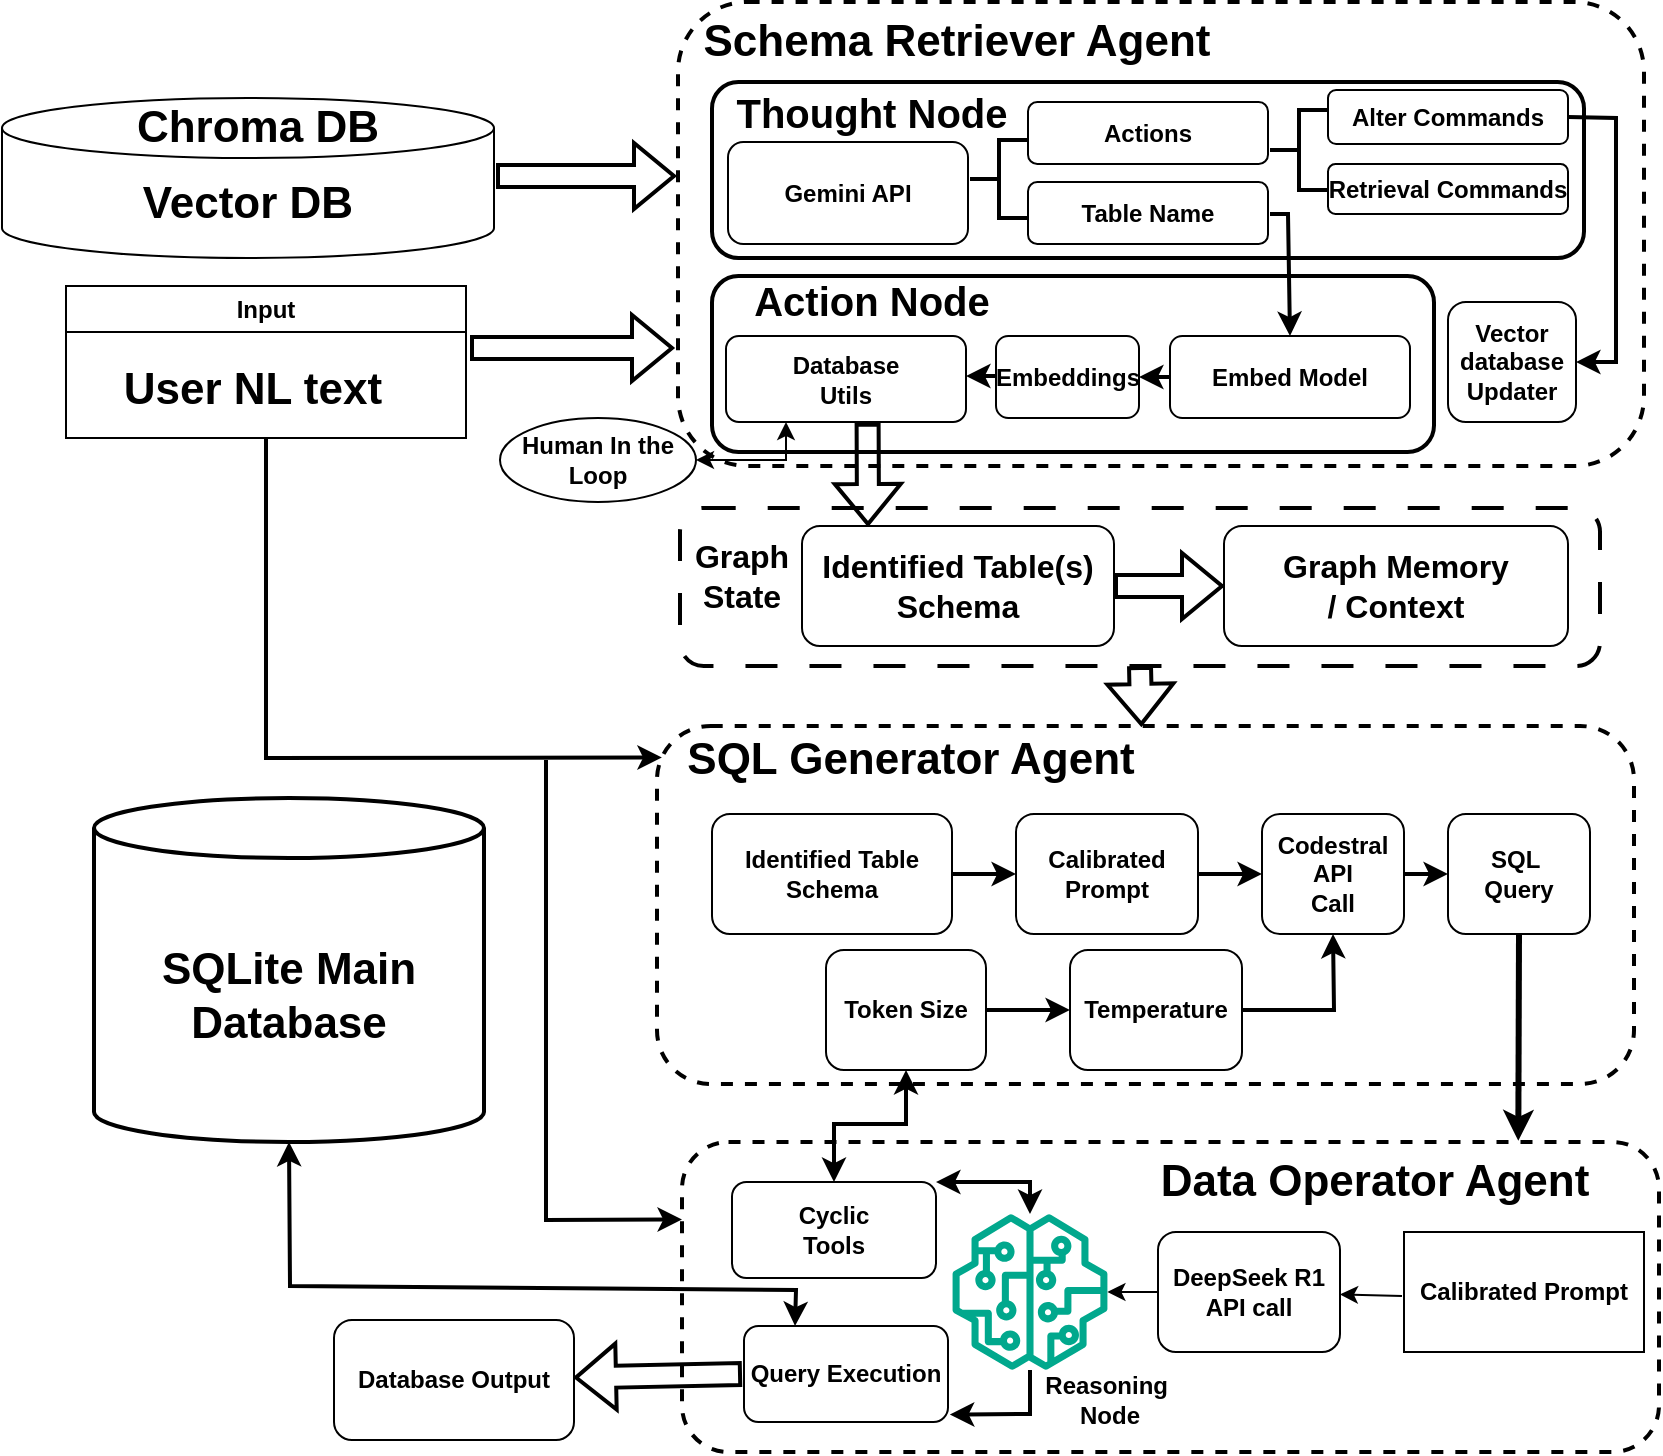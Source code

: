 <mxfile version="27.0.5" pages="2">
  <diagram name="Page-1" id="Q2gm-eQHYjcu7Rk5V5ZM">
    <mxGraphModel dx="2137" dy="1110" grid="0" gridSize="10" guides="1" tooltips="1" connect="1" arrows="1" fold="1" page="1" pageScale="1" pageWidth="827" pageHeight="1169" math="0" shadow="0">
      <root>
        <mxCell id="0" />
        <mxCell id="1" parent="0" />
        <mxCell id="6C2qXl0RN1H81c-skH6M-43" value="" style="rounded=1;whiteSpace=wrap;html=1;dashed=1;dashPattern=8 8;strokeWidth=2;" parent="1" vertex="1">
          <mxGeometry x="323" y="341" width="460" height="79" as="geometry" />
        </mxCell>
        <mxCell id="6C2qXl0RN1H81c-skH6M-1" value="&lt;b&gt;&lt;font style=&quot;font-size: 22px;&quot;&gt;Vector DB&lt;/font&gt;&lt;/b&gt;" style="shape=cylinder3;whiteSpace=wrap;html=1;boundedLbl=1;backgroundOutline=1;size=15;" parent="1" vertex="1">
          <mxGeometry x="-16" y="136" width="246" height="80" as="geometry" />
        </mxCell>
        <mxCell id="6C2qXl0RN1H81c-skH6M-2" value="&lt;b&gt;&lt;font style=&quot;font-size: 22px;&quot;&gt;Chroma DB&lt;/font&gt;&lt;/b&gt;" style="text;html=1;align=center;verticalAlign=middle;whiteSpace=wrap;rounded=0;" parent="1" vertex="1">
          <mxGeometry x="39" y="136" width="146" height="30" as="geometry" />
        </mxCell>
        <mxCell id="6C2qXl0RN1H81c-skH6M-3" value="" style="rounded=1;whiteSpace=wrap;html=1;dashed=1;strokeWidth=2;" parent="1" vertex="1">
          <mxGeometry x="322" y="88" width="483" height="232" as="geometry" />
        </mxCell>
        <mxCell id="6C2qXl0RN1H81c-skH6M-4" value="Input" style="swimlane;whiteSpace=wrap;html=1;" parent="1" vertex="1">
          <mxGeometry x="16" y="230" width="200" height="76" as="geometry" />
        </mxCell>
        <mxCell id="6C2qXl0RN1H81c-skH6M-5" value="&lt;b&gt;&lt;font style=&quot;font-size: 22px;&quot;&gt;User NL text&amp;nbsp;&lt;/font&gt;&lt;/b&gt;" style="text;html=1;align=center;verticalAlign=middle;resizable=0;points=[];autosize=1;strokeColor=none;fillColor=none;" parent="6C2qXl0RN1H81c-skH6M-4" vertex="1">
          <mxGeometry x="19" y="33" width="153" height="38" as="geometry" />
        </mxCell>
        <mxCell id="6C2qXl0RN1H81c-skH6M-6" value="&lt;b&gt;&lt;font style=&quot;font-size: 22px;&quot;&gt;Schema Retriever Agent&lt;/font&gt;&lt;/b&gt;" style="text;html=1;align=center;verticalAlign=middle;whiteSpace=wrap;rounded=0;" parent="1" vertex="1">
          <mxGeometry x="324" y="93" width="275" height="30" as="geometry" />
        </mxCell>
        <mxCell id="6C2qXl0RN1H81c-skH6M-7" value="" style="shape=flexArrow;endArrow=classic;html=1;rounded=0;strokeWidth=2;" parent="1" edge="1">
          <mxGeometry width="50" height="50" relative="1" as="geometry">
            <mxPoint x="218" y="261" as="sourcePoint" />
            <mxPoint x="320" y="261" as="targetPoint" />
          </mxGeometry>
        </mxCell>
        <mxCell id="6C2qXl0RN1H81c-skH6M-8" value="" style="shape=flexArrow;endArrow=classic;html=1;rounded=0;strokeWidth=2;" parent="1" edge="1">
          <mxGeometry width="50" height="50" relative="1" as="geometry">
            <mxPoint x="231" y="175" as="sourcePoint" />
            <mxPoint x="321" y="175" as="targetPoint" />
          </mxGeometry>
        </mxCell>
        <mxCell id="6C2qXl0RN1H81c-skH6M-9" value="" style="rounded=1;whiteSpace=wrap;html=1;strokeWidth=2;" parent="1" vertex="1">
          <mxGeometry x="339" y="128" width="436" height="88" as="geometry" />
        </mxCell>
        <mxCell id="6C2qXl0RN1H81c-skH6M-10" value="&lt;b&gt;&lt;font style=&quot;font-size: 20px;&quot;&gt;Thought Node&lt;/font&gt;&lt;/b&gt;" style="text;html=1;align=center;verticalAlign=middle;whiteSpace=wrap;rounded=0;" parent="1" vertex="1">
          <mxGeometry x="341" y="128" width="156" height="30" as="geometry" />
        </mxCell>
        <mxCell id="6C2qXl0RN1H81c-skH6M-11" value="&lt;b&gt;Gemini API&lt;/b&gt;" style="rounded=1;whiteSpace=wrap;html=1;" parent="1" vertex="1">
          <mxGeometry x="347" y="158" width="120" height="51" as="geometry" />
        </mxCell>
        <mxCell id="6C2qXl0RN1H81c-skH6M-13" value="&lt;b&gt;Actions&lt;/b&gt;" style="rounded=1;whiteSpace=wrap;html=1;" parent="1" vertex="1">
          <mxGeometry x="497" y="138" width="120" height="31" as="geometry" />
        </mxCell>
        <mxCell id="6C2qXl0RN1H81c-skH6M-14" value="&lt;b&gt;Table Name&lt;/b&gt;" style="rounded=1;whiteSpace=wrap;html=1;" parent="1" vertex="1">
          <mxGeometry x="497" y="178" width="120" height="31" as="geometry" />
        </mxCell>
        <mxCell id="6C2qXl0RN1H81c-skH6M-15" value="" style="strokeWidth=2;html=1;shape=mxgraph.flowchart.annotation_2;align=left;labelPosition=right;pointerEvents=1;" parent="1" vertex="1">
          <mxGeometry x="468" y="157" width="29" height="39" as="geometry" />
        </mxCell>
        <mxCell id="6C2qXl0RN1H81c-skH6M-17" value="&lt;b&gt;Human In the Loop&lt;/b&gt;" style="ellipse;whiteSpace=wrap;html=1;" parent="1" vertex="1">
          <mxGeometry x="233" y="296" width="98" height="42" as="geometry" />
        </mxCell>
        <mxCell id="6C2qXl0RN1H81c-skH6M-19" value="&lt;b&gt;Retrieval&amp;nbsp;&lt;span style=&quot;color: light-dark(rgb(0, 0, 0), rgb(255, 255, 255)); background-color: transparent;&quot;&gt;Commands&lt;/span&gt;&lt;/b&gt;" style="rounded=1;whiteSpace=wrap;html=1;" parent="1" vertex="1">
          <mxGeometry x="647" y="169" width="120" height="25" as="geometry" />
        </mxCell>
        <mxCell id="6C2qXl0RN1H81c-skH6M-20" value="&lt;b&gt;Alter&amp;nbsp;&lt;span style=&quot;background-color: transparent; color: light-dark(rgb(0, 0, 0), rgb(255, 255, 255));&quot;&gt;Commands&lt;/span&gt;&lt;/b&gt;" style="rounded=1;whiteSpace=wrap;html=1;" parent="1" vertex="1">
          <mxGeometry x="647" y="132" width="120" height="27" as="geometry" />
        </mxCell>
        <mxCell id="6C2qXl0RN1H81c-skH6M-21" value="" style="strokeWidth=2;html=1;shape=mxgraph.flowchart.annotation_2;align=left;labelPosition=right;pointerEvents=1;" parent="1" vertex="1">
          <mxGeometry x="618" y="142" width="29" height="40" as="geometry" />
        </mxCell>
        <mxCell id="6C2qXl0RN1H81c-skH6M-22" value="" style="rounded=1;whiteSpace=wrap;html=1;strokeWidth=2;" parent="1" vertex="1">
          <mxGeometry x="339" y="225" width="361" height="88" as="geometry" />
        </mxCell>
        <mxCell id="6C2qXl0RN1H81c-skH6M-23" value="&lt;b&gt;&lt;font style=&quot;font-size: 20px;&quot;&gt;Action Node&lt;/font&gt;&lt;/b&gt;" style="text;html=1;align=center;verticalAlign=middle;whiteSpace=wrap;rounded=0;" parent="1" vertex="1">
          <mxGeometry x="341" y="222" width="156" height="30" as="geometry" />
        </mxCell>
        <mxCell id="6C2qXl0RN1H81c-skH6M-24" value="&lt;b&gt;Embed Model&lt;/b&gt;" style="rounded=1;whiteSpace=wrap;html=1;" parent="1" vertex="1">
          <mxGeometry x="568" y="255" width="120" height="41" as="geometry" />
        </mxCell>
        <mxCell id="6C2qXl0RN1H81c-skH6M-27" value="&lt;b&gt;Embeddings&lt;/b&gt;" style="rounded=1;whiteSpace=wrap;html=1;" parent="1" vertex="1">
          <mxGeometry x="481" y="255" width="71.5" height="41" as="geometry" />
        </mxCell>
        <mxCell id="6C2qXl0RN1H81c-skH6M-28" value="&lt;b&gt;Database&lt;/b&gt;&lt;div&gt;&lt;b&gt;Utils&lt;/b&gt;&lt;/div&gt;" style="rounded=1;whiteSpace=wrap;html=1;" parent="1" vertex="1">
          <mxGeometry x="346" y="255" width="120" height="43" as="geometry" />
        </mxCell>
        <mxCell id="6C2qXl0RN1H81c-skH6M-29" value="" style="endArrow=classic;html=1;rounded=0;exitX=0;exitY=0.5;exitDx=0;exitDy=0;entryX=1;entryY=0.5;entryDx=0;entryDy=0;strokeWidth=2;" parent="1" source="6C2qXl0RN1H81c-skH6M-24" target="6C2qXl0RN1H81c-skH6M-27" edge="1">
          <mxGeometry width="50" height="50" relative="1" as="geometry">
            <mxPoint x="541" y="329" as="sourcePoint" />
            <mxPoint x="591" y="279" as="targetPoint" />
          </mxGeometry>
        </mxCell>
        <mxCell id="6C2qXl0RN1H81c-skH6M-30" value="" style="endArrow=classic;html=1;rounded=0;exitX=0;exitY=0.5;exitDx=0;exitDy=0;entryX=1;entryY=0.5;entryDx=0;entryDy=0;strokeWidth=2;" parent="1" edge="1">
          <mxGeometry width="50" height="50" relative="1" as="geometry">
            <mxPoint x="481" y="275" as="sourcePoint" />
            <mxPoint x="466" y="275" as="targetPoint" />
          </mxGeometry>
        </mxCell>
        <mxCell id="6C2qXl0RN1H81c-skH6M-31" value="&lt;b&gt;Vector database&lt;/b&gt;&lt;div&gt;&lt;b&gt;Updater&lt;/b&gt;&lt;/div&gt;" style="rounded=1;whiteSpace=wrap;html=1;" parent="1" vertex="1">
          <mxGeometry x="707" y="238" width="64" height="60" as="geometry" />
        </mxCell>
        <mxCell id="6C2qXl0RN1H81c-skH6M-32" value="" style="endArrow=classic;html=1;rounded=0;entryX=1;entryY=0.5;entryDx=0;entryDy=0;strokeWidth=2;exitX=1;exitY=0.5;exitDx=0;exitDy=0;" parent="1" source="6C2qXl0RN1H81c-skH6M-20" target="6C2qXl0RN1H81c-skH6M-31" edge="1">
          <mxGeometry width="50" height="50" relative="1" as="geometry">
            <mxPoint x="752" y="193" as="sourcePoint" />
            <mxPoint x="543" y="78" as="targetPoint" />
            <Array as="points">
              <mxPoint x="791" y="146" />
              <mxPoint x="791" y="268" />
            </Array>
          </mxGeometry>
        </mxCell>
        <mxCell id="6C2qXl0RN1H81c-skH6M-34" value="" style="endArrow=classic;html=1;rounded=0;entryX=0.5;entryY=0;entryDx=0;entryDy=0;strokeWidth=2;" parent="1" target="6C2qXl0RN1H81c-skH6M-24" edge="1">
          <mxGeometry width="50" height="50" relative="1" as="geometry">
            <mxPoint x="618" y="194" as="sourcePoint" />
            <mxPoint x="502" y="90" as="targetPoint" />
            <Array as="points">
              <mxPoint x="627" y="194" />
            </Array>
          </mxGeometry>
        </mxCell>
        <mxCell id="6C2qXl0RN1H81c-skH6M-36" value="" style="endArrow=classic;startArrow=classic;html=1;rounded=0;exitX=1;exitY=0.5;exitDx=0;exitDy=0;entryX=0.25;entryY=1;entryDx=0;entryDy=0;" parent="1" source="6C2qXl0RN1H81c-skH6M-17" target="6C2qXl0RN1H81c-skH6M-28" edge="1">
          <mxGeometry width="50" height="50" relative="1" as="geometry">
            <mxPoint x="444" y="196" as="sourcePoint" />
            <mxPoint x="494" y="146" as="targetPoint" />
            <Array as="points">
              <mxPoint x="376" y="317" />
            </Array>
          </mxGeometry>
        </mxCell>
        <mxCell id="6C2qXl0RN1H81c-skH6M-37" value="" style="rounded=1;whiteSpace=wrap;html=1;dashed=1;strokeWidth=2;" parent="1" vertex="1">
          <mxGeometry x="311.5" y="450" width="488.5" height="179" as="geometry" />
        </mxCell>
        <mxCell id="6C2qXl0RN1H81c-skH6M-38" value="&lt;b&gt;&lt;font style=&quot;font-size: 22px;&quot;&gt;SQL Generator Agent&lt;/font&gt;&lt;/b&gt;" style="text;html=1;align=center;verticalAlign=middle;whiteSpace=wrap;rounded=0;" parent="1" vertex="1">
          <mxGeometry x="316.5" y="447" width="243" height="39" as="geometry" />
        </mxCell>
        <mxCell id="6C2qXl0RN1H81c-skH6M-39" value="" style="shape=flexArrow;endArrow=classic;html=1;rounded=0;exitX=0.59;exitY=1.008;exitDx=0;exitDy=0;exitPerimeter=0;strokeWidth=2;" parent="1" source="6C2qXl0RN1H81c-skH6M-28" edge="1">
          <mxGeometry width="50" height="50" relative="1" as="geometry">
            <mxPoint x="438" y="313" as="sourcePoint" />
            <mxPoint x="417" y="350" as="targetPoint" />
          </mxGeometry>
        </mxCell>
        <mxCell id="6C2qXl0RN1H81c-skH6M-40" value="&lt;b&gt;&lt;font style=&quot;font-size: 16px;&quot;&gt;Identified Table(s)&lt;/font&gt;&lt;/b&gt;&lt;div&gt;&lt;b&gt;&lt;font style=&quot;font-size: 16px;&quot;&gt;Schema&lt;/font&gt;&lt;/b&gt;&lt;/div&gt;" style="rounded=1;whiteSpace=wrap;html=1;" parent="1" vertex="1">
          <mxGeometry x="384" y="350" width="156" height="60" as="geometry" />
        </mxCell>
        <mxCell id="6C2qXl0RN1H81c-skH6M-41" value="" style="shape=flexArrow;endArrow=classic;html=1;rounded=0;exitX=1;exitY=0.5;exitDx=0;exitDy=0;strokeWidth=2;" parent="1" source="6C2qXl0RN1H81c-skH6M-40" target="6C2qXl0RN1H81c-skH6M-42" edge="1">
          <mxGeometry width="50" height="50" relative="1" as="geometry">
            <mxPoint x="511" y="291" as="sourcePoint" />
            <mxPoint x="589" y="380" as="targetPoint" />
          </mxGeometry>
        </mxCell>
        <mxCell id="6C2qXl0RN1H81c-skH6M-42" value="&lt;b&gt;&lt;font style=&quot;font-size: 16px;&quot;&gt;Graph Memory&lt;/font&gt;&lt;/b&gt;&lt;div&gt;&lt;b&gt;&lt;font style=&quot;font-size: 16px;&quot;&gt;/ Context&lt;/font&gt;&lt;/b&gt;&lt;/div&gt;" style="rounded=1;whiteSpace=wrap;html=1;" parent="1" vertex="1">
          <mxGeometry x="595" y="350" width="172" height="60" as="geometry" />
        </mxCell>
        <mxCell id="6C2qXl0RN1H81c-skH6M-44" value="&lt;font style=&quot;font-size: 16px;&quot;&gt;&lt;b&gt;Graph&lt;/b&gt;&lt;/font&gt;&lt;div&gt;&lt;font style=&quot;font-size: 16px;&quot;&gt;&lt;b&gt;State&lt;/b&gt;&lt;/font&gt;&lt;/div&gt;" style="text;html=1;align=center;verticalAlign=middle;whiteSpace=wrap;rounded=0;" parent="1" vertex="1">
          <mxGeometry x="324" y="345" width="60" height="60" as="geometry" />
        </mxCell>
        <mxCell id="lAFDlnxXq8h2j8yj00Sk-1" value="" style="shape=flexArrow;endArrow=classic;html=1;rounded=0;exitX=0.5;exitY=1;exitDx=0;exitDy=0;strokeWidth=2;" edge="1" parent="1" source="6C2qXl0RN1H81c-skH6M-43" target="6C2qXl0RN1H81c-skH6M-37">
          <mxGeometry width="50" height="50" relative="1" as="geometry">
            <mxPoint x="485" y="448" as="sourcePoint" />
            <mxPoint x="676" y="449" as="targetPoint" />
          </mxGeometry>
        </mxCell>
        <mxCell id="lAFDlnxXq8h2j8yj00Sk-2" value="&lt;b&gt;Identified Table Schema&lt;/b&gt;" style="rounded=1;whiteSpace=wrap;html=1;" vertex="1" parent="1">
          <mxGeometry x="339" y="494" width="120" height="60" as="geometry" />
        </mxCell>
        <mxCell id="lAFDlnxXq8h2j8yj00Sk-4" value="" style="endArrow=classic;html=1;rounded=0;exitX=1;exitY=0.5;exitDx=0;exitDy=0;strokeWidth=2;" edge="1" parent="1" source="lAFDlnxXq8h2j8yj00Sk-2" target="lAFDlnxXq8h2j8yj00Sk-5">
          <mxGeometry width="50" height="50" relative="1" as="geometry">
            <mxPoint x="557" y="395" as="sourcePoint" />
            <mxPoint x="607" y="345" as="targetPoint" />
          </mxGeometry>
        </mxCell>
        <mxCell id="lAFDlnxXq8h2j8yj00Sk-5" value="&lt;b&gt;Calibrated Prompt&lt;/b&gt;" style="rounded=1;whiteSpace=wrap;html=1;" vertex="1" parent="1">
          <mxGeometry x="491" y="494" width="91" height="60" as="geometry" />
        </mxCell>
        <mxCell id="lAFDlnxXq8h2j8yj00Sk-6" value="" style="endArrow=classic;html=1;rounded=0;exitX=1;exitY=0.5;exitDx=0;exitDy=0;strokeWidth=2;" edge="1" parent="1" source="lAFDlnxXq8h2j8yj00Sk-5" target="lAFDlnxXq8h2j8yj00Sk-7">
          <mxGeometry width="50" height="50" relative="1" as="geometry">
            <mxPoint x="698" y="395" as="sourcePoint" />
            <mxPoint x="748" y="345" as="targetPoint" />
          </mxGeometry>
        </mxCell>
        <mxCell id="lAFDlnxXq8h2j8yj00Sk-7" value="&lt;b&gt;Codestral&lt;/b&gt;&lt;div&gt;&lt;b&gt;API&lt;/b&gt;&lt;div&gt;&lt;b&gt;Call&lt;/b&gt;&lt;/div&gt;&lt;/div&gt;" style="rounded=1;whiteSpace=wrap;html=1;" vertex="1" parent="1">
          <mxGeometry x="614" y="494" width="71" height="60" as="geometry" />
        </mxCell>
        <mxCell id="lAFDlnxXq8h2j8yj00Sk-8" value="&lt;b&gt;SQL&amp;nbsp;&lt;/b&gt;&lt;div&gt;&lt;b&gt;Query&lt;/b&gt;&lt;/div&gt;" style="rounded=1;whiteSpace=wrap;html=1;" vertex="1" parent="1">
          <mxGeometry x="707" y="494" width="71" height="60" as="geometry" />
        </mxCell>
        <mxCell id="lAFDlnxXq8h2j8yj00Sk-9" value="" style="endArrow=classic;html=1;rounded=0;exitX=1;exitY=0.5;exitDx=0;exitDy=0;entryX=0;entryY=0.5;entryDx=0;entryDy=0;strokeWidth=2;" edge="1" parent="1" source="lAFDlnxXq8h2j8yj00Sk-7" target="lAFDlnxXq8h2j8yj00Sk-8">
          <mxGeometry width="50" height="50" relative="1" as="geometry">
            <mxPoint x="592" y="534" as="sourcePoint" />
            <mxPoint x="624" y="534" as="targetPoint" />
          </mxGeometry>
        </mxCell>
        <mxCell id="lAFDlnxXq8h2j8yj00Sk-10" value="&lt;b&gt;Token Size&lt;/b&gt;" style="rounded=1;whiteSpace=wrap;html=1;" vertex="1" parent="1">
          <mxGeometry x="396" y="562" width="80" height="60" as="geometry" />
        </mxCell>
        <mxCell id="lAFDlnxXq8h2j8yj00Sk-11" value="&lt;b&gt;Temperature&lt;/b&gt;" style="rounded=1;whiteSpace=wrap;html=1;" vertex="1" parent="1">
          <mxGeometry x="518" y="562" width="86" height="60" as="geometry" />
        </mxCell>
        <mxCell id="lAFDlnxXq8h2j8yj00Sk-12" value="" style="endArrow=classic;html=1;rounded=0;exitX=1;exitY=0.5;exitDx=0;exitDy=0;entryX=0;entryY=0.5;entryDx=0;entryDy=0;strokeWidth=2;" edge="1" parent="1" source="lAFDlnxXq8h2j8yj00Sk-10" target="lAFDlnxXq8h2j8yj00Sk-11">
          <mxGeometry width="50" height="50" relative="1" as="geometry">
            <mxPoint x="563" y="514" as="sourcePoint" />
            <mxPoint x="613" y="464" as="targetPoint" />
          </mxGeometry>
        </mxCell>
        <mxCell id="lAFDlnxXq8h2j8yj00Sk-13" value="" style="endArrow=classic;html=1;rounded=0;exitX=1;exitY=0.5;exitDx=0;exitDy=0;entryX=0.5;entryY=1;entryDx=0;entryDy=0;strokeWidth=2;" edge="1" parent="1" source="lAFDlnxXq8h2j8yj00Sk-11" target="lAFDlnxXq8h2j8yj00Sk-7">
          <mxGeometry width="50" height="50" relative="1" as="geometry">
            <mxPoint x="602" y="544" as="sourcePoint" />
            <mxPoint x="634" y="544" as="targetPoint" />
            <Array as="points">
              <mxPoint x="650" y="592" />
            </Array>
          </mxGeometry>
        </mxCell>
        <mxCell id="lAFDlnxXq8h2j8yj00Sk-14" value="" style="rounded=1;whiteSpace=wrap;html=1;dashed=1;strokeWidth=2;" vertex="1" parent="1">
          <mxGeometry x="324" y="658" width="488.5" height="155" as="geometry" />
        </mxCell>
        <mxCell id="lAFDlnxXq8h2j8yj00Sk-15" value="&lt;b&gt;&lt;font style=&quot;font-size: 22px;&quot;&gt;Data Operator Agent&lt;/font&gt;&lt;/b&gt;" style="text;html=1;align=center;verticalAlign=middle;whiteSpace=wrap;rounded=0;" vertex="1" parent="1">
          <mxGeometry x="549" y="658" width="243" height="39" as="geometry" />
        </mxCell>
        <mxCell id="lAFDlnxXq8h2j8yj00Sk-16" value="" style="endArrow=classic;html=1;rounded=0;exitX=0.5;exitY=1;exitDx=0;exitDy=0;entryX=0.856;entryY=-0.004;entryDx=0;entryDy=0;entryPerimeter=0;strokeWidth=3;" edge="1" parent="1" source="lAFDlnxXq8h2j8yj00Sk-8" target="lAFDlnxXq8h2j8yj00Sk-14">
          <mxGeometry width="50" height="50" relative="1" as="geometry">
            <mxPoint x="568" y="828" as="sourcePoint" />
            <mxPoint x="618" y="778" as="targetPoint" />
          </mxGeometry>
        </mxCell>
        <mxCell id="lAFDlnxXq8h2j8yj00Sk-17" value="" style="endArrow=classic;html=1;rounded=0;exitX=0.5;exitY=1;exitDx=0;exitDy=0;entryX=0.005;entryY=0.088;entryDx=0;entryDy=0;strokeWidth=2;entryPerimeter=0;" edge="1" parent="1" source="6C2qXl0RN1H81c-skH6M-4" target="6C2qXl0RN1H81c-skH6M-37">
          <mxGeometry width="50" height="50" relative="1" as="geometry">
            <mxPoint x="432" y="514" as="sourcePoint" />
            <mxPoint x="482" y="464" as="targetPoint" />
            <Array as="points">
              <mxPoint x="116" y="466" />
            </Array>
          </mxGeometry>
        </mxCell>
        <mxCell id="lAFDlnxXq8h2j8yj00Sk-18" value="" style="endArrow=classic;html=1;rounded=0;entryX=0;entryY=0.25;entryDx=0;entryDy=0;strokeWidth=2;" edge="1" parent="1" target="lAFDlnxXq8h2j8yj00Sk-14">
          <mxGeometry width="50" height="50" relative="1" as="geometry">
            <mxPoint x="256" y="467" as="sourcePoint" />
            <mxPoint x="482" y="464" as="targetPoint" />
            <Array as="points">
              <mxPoint x="256" y="697" />
            </Array>
          </mxGeometry>
        </mxCell>
        <mxCell id="lAFDlnxXq8h2j8yj00Sk-19" value="" style="sketch=0;outlineConnect=0;fontColor=#232F3E;gradientColor=none;fillColor=#01A88D;strokeColor=none;dashed=0;verticalLabelPosition=bottom;verticalAlign=top;align=center;html=1;fontSize=12;fontStyle=0;aspect=fixed;pointerEvents=1;shape=mxgraph.aws4.sagemaker_model;" vertex="1" parent="1">
          <mxGeometry x="459" y="694" width="78" height="78" as="geometry" />
        </mxCell>
        <mxCell id="lAFDlnxXq8h2j8yj00Sk-20" value="&lt;b&gt;Calibrated Prompt&lt;/b&gt;" style="rounded=0;whiteSpace=wrap;html=1;" vertex="1" parent="1">
          <mxGeometry x="685" y="703" width="120" height="60" as="geometry" />
        </mxCell>
        <mxCell id="lAFDlnxXq8h2j8yj00Sk-21" value="" style="endArrow=classic;html=1;rounded=0;" edge="1" parent="1" target="lAFDlnxXq8h2j8yj00Sk-22">
          <mxGeometry width="50" height="50" relative="1" as="geometry">
            <mxPoint x="684" y="735" as="sourcePoint" />
            <mxPoint x="521" y="484" as="targetPoint" />
          </mxGeometry>
        </mxCell>
        <mxCell id="lAFDlnxXq8h2j8yj00Sk-22" value="&lt;div&gt;&lt;b&gt;DeepSeek R1&lt;/b&gt;&lt;/div&gt;&lt;b&gt;API call&lt;/b&gt;" style="rounded=1;whiteSpace=wrap;html=1;" vertex="1" parent="1">
          <mxGeometry x="562" y="703" width="91" height="60" as="geometry" />
        </mxCell>
        <mxCell id="lAFDlnxXq8h2j8yj00Sk-23" value="" style="endArrow=classic;html=1;rounded=0;exitX=0;exitY=0.5;exitDx=0;exitDy=0;" edge="1" parent="1" source="lAFDlnxXq8h2j8yj00Sk-22" target="lAFDlnxXq8h2j8yj00Sk-19">
          <mxGeometry width="50" height="50" relative="1" as="geometry">
            <mxPoint x="471" y="534" as="sourcePoint" />
            <mxPoint x="521" y="484" as="targetPoint" />
          </mxGeometry>
        </mxCell>
        <mxCell id="lAFDlnxXq8h2j8yj00Sk-25" value="&lt;b&gt;Cyclic&lt;/b&gt;&lt;div&gt;&lt;b&gt;Tools&lt;/b&gt;&lt;/div&gt;" style="rounded=1;whiteSpace=wrap;html=1;" vertex="1" parent="1">
          <mxGeometry x="349" y="678" width="102" height="48" as="geometry" />
        </mxCell>
        <mxCell id="lAFDlnxXq8h2j8yj00Sk-26" value="&lt;b&gt;Query Execution&lt;/b&gt;" style="rounded=1;whiteSpace=wrap;html=1;" vertex="1" parent="1">
          <mxGeometry x="355" y="750" width="102" height="48" as="geometry" />
        </mxCell>
        <mxCell id="lAFDlnxXq8h2j8yj00Sk-27" value="" style="endArrow=classic;html=1;rounded=0;entryX=1.009;entryY=0.923;entryDx=0;entryDy=0;entryPerimeter=0;strokeWidth=2;" edge="1" parent="1" source="lAFDlnxXq8h2j8yj00Sk-19" target="lAFDlnxXq8h2j8yj00Sk-26">
          <mxGeometry width="50" height="50" relative="1" as="geometry">
            <mxPoint x="536" y="682" as="sourcePoint" />
            <mxPoint x="586" y="632" as="targetPoint" />
            <Array as="points">
              <mxPoint x="498" y="794" />
            </Array>
          </mxGeometry>
        </mxCell>
        <mxCell id="lAFDlnxXq8h2j8yj00Sk-28" value="&lt;b&gt;Reasoning&amp;nbsp;&lt;/b&gt;&lt;div&gt;&lt;b&gt;Node&lt;/b&gt;&lt;/div&gt;" style="text;html=1;align=center;verticalAlign=middle;whiteSpace=wrap;rounded=0;" vertex="1" parent="1">
          <mxGeometry x="508" y="772" width="60" height="30" as="geometry" />
        </mxCell>
        <mxCell id="lAFDlnxXq8h2j8yj00Sk-29" value="" style="endArrow=classic;startArrow=classic;html=1;rounded=0;entryX=1;entryY=0;entryDx=0;entryDy=0;strokeWidth=2;" edge="1" parent="1" source="lAFDlnxXq8h2j8yj00Sk-19" target="lAFDlnxXq8h2j8yj00Sk-25">
          <mxGeometry width="50" height="50" relative="1" as="geometry">
            <mxPoint x="455" y="736" as="sourcePoint" />
            <mxPoint x="354" y="415" as="targetPoint" />
            <Array as="points">
              <mxPoint x="498" y="678" />
            </Array>
          </mxGeometry>
        </mxCell>
        <mxCell id="lAFDlnxXq8h2j8yj00Sk-30" value="" style="endArrow=classic;startArrow=classic;html=1;rounded=0;entryX=0.5;entryY=1;entryDx=0;entryDy=0;exitX=0.5;exitY=0;exitDx=0;exitDy=0;strokeWidth=2;" edge="1" parent="1" source="lAFDlnxXq8h2j8yj00Sk-25" target="lAFDlnxXq8h2j8yj00Sk-10">
          <mxGeometry width="50" height="50" relative="1" as="geometry">
            <mxPoint x="413" y="511" as="sourcePoint" />
            <mxPoint x="463" y="461" as="targetPoint" />
            <Array as="points">
              <mxPoint x="400" y="649" />
              <mxPoint x="436" y="649" />
            </Array>
          </mxGeometry>
        </mxCell>
        <mxCell id="lAFDlnxXq8h2j8yj00Sk-31" value="&lt;b&gt;&lt;font style=&quot;font-size: 22px;&quot;&gt;SQLite Main Database&lt;/font&gt;&lt;/b&gt;" style="shape=cylinder3;whiteSpace=wrap;html=1;boundedLbl=1;backgroundOutline=1;size=15;strokeWidth=2;" vertex="1" parent="1">
          <mxGeometry x="30" y="486" width="195" height="172" as="geometry" />
        </mxCell>
        <mxCell id="lAFDlnxXq8h2j8yj00Sk-33" value="" style="endArrow=classic;startArrow=classic;html=1;rounded=0;entryX=0.25;entryY=0;entryDx=0;entryDy=0;exitX=0.5;exitY=1;exitDx=0;exitDy=0;exitPerimeter=0;strokeWidth=2;" edge="1" parent="1" source="lAFDlnxXq8h2j8yj00Sk-31" target="lAFDlnxXq8h2j8yj00Sk-26">
          <mxGeometry width="50" height="50" relative="1" as="geometry">
            <mxPoint x="406" y="461" as="sourcePoint" />
            <mxPoint x="456" y="411" as="targetPoint" />
            <Array as="points">
              <mxPoint x="128" y="730" />
              <mxPoint x="381" y="732" />
            </Array>
          </mxGeometry>
        </mxCell>
        <mxCell id="lAFDlnxXq8h2j8yj00Sk-34" value="" style="shape=flexArrow;endArrow=classic;html=1;rounded=0;strokeWidth=2;" edge="1" parent="1" target="lAFDlnxXq8h2j8yj00Sk-35">
          <mxGeometry width="50" height="50" relative="1" as="geometry">
            <mxPoint x="354" y="774" as="sourcePoint" />
            <mxPoint x="486" y="480" as="targetPoint" />
          </mxGeometry>
        </mxCell>
        <mxCell id="lAFDlnxXq8h2j8yj00Sk-35" value="&lt;b&gt;Database Output&lt;/b&gt;" style="rounded=1;whiteSpace=wrap;html=1;" vertex="1" parent="1">
          <mxGeometry x="150" y="747" width="120" height="60" as="geometry" />
        </mxCell>
      </root>
    </mxGraphModel>
  </diagram>
  <diagram id="RBXeg7qdVDtll6kAuRyk" name="Page-2">
    <mxGraphModel dx="786" dy="666" grid="0" gridSize="10" guides="1" tooltips="1" connect="1" arrows="1" fold="1" page="1" pageScale="1" pageWidth="827" pageHeight="1169" math="0" shadow="0">
      <root>
        <mxCell id="0" />
        <mxCell id="1" parent="0" />
        <mxCell id="0JRTlUPw3-7g05V3Y0Ot-1" value="" style="rounded=1;whiteSpace=wrap;html=1;strokeWidth=3;" vertex="1" parent="1">
          <mxGeometry x="64" y="75" width="682" height="222" as="geometry" />
        </mxCell>
        <mxCell id="DdzfXRdszWqczCpk4xn--1" value="" style="sketch=0;pointerEvents=1;shadow=0;dashed=0;html=1;strokeColor=none;fillColor=#505050;labelPosition=center;verticalLabelPosition=bottom;verticalAlign=top;outlineConnect=0;align=center;shape=mxgraph.office.concepts.website;" parent="1" vertex="1">
          <mxGeometry x="100" y="133" width="107" height="85" as="geometry" />
        </mxCell>
        <mxCell id="DdzfXRdszWqczCpk4xn--2" value="" style="endArrow=classic;startArrow=classic;html=1;rounded=0;" parent="1" edge="1">
          <mxGeometry width="50" height="50" relative="1" as="geometry">
            <mxPoint x="206" y="172" as="sourcePoint" />
            <mxPoint x="258" y="171" as="targetPoint" />
          </mxGeometry>
        </mxCell>
        <mxCell id="DdzfXRdszWqczCpk4xn--3" value="&lt;b&gt;&lt;font style=&quot;font-size: 20px;&quot;&gt;Web-scraping&amp;nbsp;&lt;/font&gt;&lt;/b&gt;&lt;div&gt;&lt;b&gt;&lt;font style=&quot;font-size: 20px;&quot;&gt;Module&lt;/font&gt;&lt;/b&gt;&lt;/div&gt;" style="rounded=1;whiteSpace=wrap;html=1;" parent="1" vertex="1">
          <mxGeometry x="234" y="130" width="114" height="73" as="geometry" />
        </mxCell>
        <mxCell id="DdzfXRdszWqczCpk4xn--5" value="" style="endArrow=classic;html=1;rounded=0;exitX=0.99;exitY=0.573;exitDx=0;exitDy=0;exitPerimeter=0;" parent="1" source="DdzfXRdszWqczCpk4xn--3" target="DdzfXRdszWqczCpk4xn--6" edge="1">
          <mxGeometry width="50" height="50" relative="1" as="geometry">
            <mxPoint x="439" y="465" as="sourcePoint" />
            <mxPoint x="489" y="415" as="targetPoint" />
          </mxGeometry>
        </mxCell>
        <mxCell id="DdzfXRdszWqczCpk4xn--6" value="" style="shape=note;whiteSpace=wrap;html=1;backgroundOutline=1;darkOpacity=0.05;" parent="1" vertex="1">
          <mxGeometry x="392" y="123" width="80" height="100" as="geometry" />
        </mxCell>
        <mxCell id="DdzfXRdszWqczCpk4xn--7" value="" style="shape=note;whiteSpace=wrap;html=1;backgroundOutline=1;darkOpacity=0.05;" parent="1" vertex="1">
          <mxGeometry x="402" y="133" width="80" height="100" as="geometry" />
        </mxCell>
        <mxCell id="DdzfXRdszWqczCpk4xn--8" value="&lt;b&gt;&lt;font style=&quot;font-size: 20px;&quot;&gt;CSV Files&lt;/font&gt;&lt;/b&gt;" style="shape=note;whiteSpace=wrap;html=1;backgroundOutline=1;darkOpacity=0.05;size=23;" parent="1" vertex="1">
          <mxGeometry x="412" y="143" width="80" height="100" as="geometry" />
        </mxCell>
        <mxCell id="DdzfXRdszWqczCpk4xn--9" value="" style="endArrow=classic;html=1;rounded=0;entryX=0;entryY=0;entryDx=0;entryDy=52.5;entryPerimeter=0;" parent="1" target="DdzfXRdszWqczCpk4xn--10" edge="1">
          <mxGeometry width="50" height="50" relative="1" as="geometry">
            <mxPoint x="493" y="199" as="sourcePoint" />
            <mxPoint x="547" y="117" as="targetPoint" />
            <Array as="points">
              <mxPoint x="516" y="199" />
              <mxPoint x="515" y="143" />
            </Array>
          </mxGeometry>
        </mxCell>
        <mxCell id="DdzfXRdszWqczCpk4xn--14" value="&lt;font style=&quot;font-size: 15px;&quot;&gt;Wrapper&lt;/font&gt;&lt;div&gt;&lt;font style=&quot;font-size: 15px;&quot;&gt;Class&lt;/font&gt;&lt;/div&gt;" style="edgeLabel;html=1;align=center;verticalAlign=middle;resizable=0;points=[];" parent="DdzfXRdszWqczCpk4xn--9" vertex="1" connectable="0">
          <mxGeometry x="-0.021" relative="1" as="geometry">
            <mxPoint x="12" as="offset" />
          </mxGeometry>
        </mxCell>
        <mxCell id="DdzfXRdszWqczCpk4xn--10" value="&lt;b&gt;&lt;font style=&quot;font-size: 22px;&quot;&gt;SQLite&amp;nbsp;&lt;/font&gt;&lt;/b&gt;&lt;div&gt;&lt;b&gt;&lt;font style=&quot;font-size: 22px;&quot;&gt;Database&lt;/font&gt;&lt;/b&gt;&lt;/div&gt;" style="shape=cylinder3;whiteSpace=wrap;html=1;boundedLbl=1;backgroundOutline=1;size=9.333;" parent="1" vertex="1">
          <mxGeometry x="575" y="91" width="127" height="80" as="geometry" />
        </mxCell>
        <mxCell id="DdzfXRdszWqczCpk4xn--11" value="&lt;b&gt;&lt;font style=&quot;font-size: 20px;&quot;&gt;Vector&amp;nbsp;&lt;/font&gt;&lt;/b&gt;&lt;div&gt;&lt;b&gt;&lt;font style=&quot;font-size: 20px;&quot;&gt;Database&lt;/font&gt;&lt;/b&gt;&lt;/div&gt;" style="shape=cylinder3;whiteSpace=wrap;html=1;boundedLbl=1;backgroundOutline=1;size=11.87;" parent="1" vertex="1">
          <mxGeometry x="578" y="185" width="124" height="85" as="geometry" />
        </mxCell>
        <mxCell id="DdzfXRdszWqczCpk4xn--12" value="" style="endArrow=classic;html=1;rounded=0;entryX=0;entryY=0;entryDx=0;entryDy=57.815;entryPerimeter=0;" parent="1" target="DdzfXRdszWqczCpk4xn--11" edge="1">
          <mxGeometry width="50" height="50" relative="1" as="geometry">
            <mxPoint x="516" y="199" as="sourcePoint" />
            <mxPoint x="547" y="243" as="targetPoint" />
            <Array as="points">
              <mxPoint x="516" y="243" />
            </Array>
          </mxGeometry>
        </mxCell>
        <mxCell id="DdzfXRdszWqczCpk4xn--13" value="&lt;font style=&quot;font-size: 15px;&quot;&gt;Embed&lt;/font&gt;&lt;div&gt;&lt;font style=&quot;font-size: 15px;&quot;&gt;Model&lt;/font&gt;&lt;/div&gt;" style="edgeLabel;html=1;align=center;verticalAlign=middle;resizable=0;points=[];" parent="DdzfXRdszWqczCpk4xn--12" vertex="1" connectable="0">
          <mxGeometry x="-0.53" y="1" relative="1" as="geometry">
            <mxPoint x="3" y="9" as="offset" />
          </mxGeometry>
        </mxCell>
        <mxCell id="0JRTlUPw3-7g05V3Y0Ot-2" value="&lt;b&gt;UOM Results&lt;/b&gt;" style="text;html=1;align=center;verticalAlign=middle;whiteSpace=wrap;rounded=0;" vertex="1" parent="1">
          <mxGeometry x="106" y="229" width="99" height="30" as="geometry" />
        </mxCell>
      </root>
    </mxGraphModel>
  </diagram>
</mxfile>

